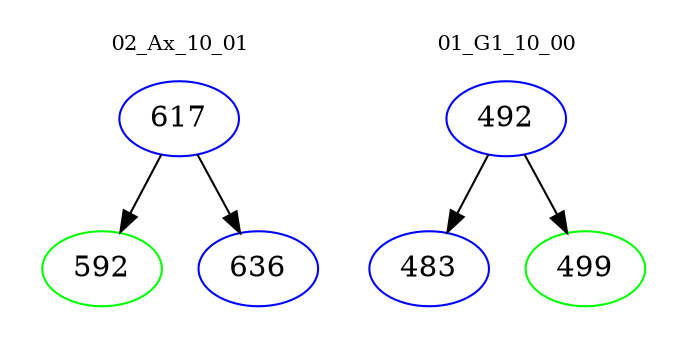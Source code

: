 digraph{
subgraph cluster_0 {
color = white
label = "02_Ax_10_01";
fontsize=10;
T0_617 [label="617", color="blue"]
T0_617 -> T0_592 [color="black"]
T0_592 [label="592", color="green"]
T0_617 -> T0_636 [color="black"]
T0_636 [label="636", color="blue"]
}
subgraph cluster_1 {
color = white
label = "01_G1_10_00";
fontsize=10;
T1_492 [label="492", color="blue"]
T1_492 -> T1_483 [color="black"]
T1_483 [label="483", color="blue"]
T1_492 -> T1_499 [color="black"]
T1_499 [label="499", color="green"]
}
}
